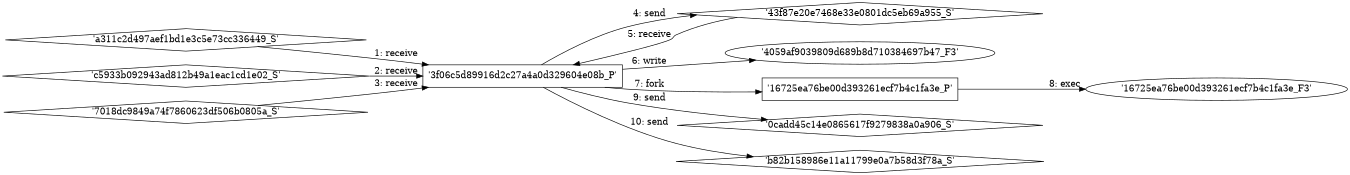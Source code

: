 digraph "D:\Learning\Paper\apt\基于CTI的攻击预警\Dataset\攻击图\ASGfromALLCTI\Threat Roundup for July 17 to July 24.dot" {
rankdir="LR"
size="9"
fixedsize="false"
splines="true"
nodesep=0.3
ranksep=0
fontsize=10
overlap="scalexy"
engine= "neato"
	"'3f06c5d89916d2c27a4a0d329604e08b_P'" [node_type=Process shape=box]
	"'a311c2d497aef1bd1e3c5e73cc336449_S'" [node_type=Socket shape=diamond]
	"'a311c2d497aef1bd1e3c5e73cc336449_S'" -> "'3f06c5d89916d2c27a4a0d329604e08b_P'" [label="1: receive"]
	"'3f06c5d89916d2c27a4a0d329604e08b_P'" [node_type=Process shape=box]
	"'c5933b092943ad812b49a1eac1cd1e02_S'" [node_type=Socket shape=diamond]
	"'c5933b092943ad812b49a1eac1cd1e02_S'" -> "'3f06c5d89916d2c27a4a0d329604e08b_P'" [label="2: receive"]
	"'3f06c5d89916d2c27a4a0d329604e08b_P'" [node_type=Process shape=box]
	"'7018dc9849a74f7860623df506b0805a_S'" [node_type=Socket shape=diamond]
	"'7018dc9849a74f7860623df506b0805a_S'" -> "'3f06c5d89916d2c27a4a0d329604e08b_P'" [label="3: receive"]
	"'43f87e20e7468e33e0801dc5eb69a955_S'" [node_type=Socket shape=diamond]
	"'3f06c5d89916d2c27a4a0d329604e08b_P'" [node_type=Process shape=box]
	"'3f06c5d89916d2c27a4a0d329604e08b_P'" -> "'43f87e20e7468e33e0801dc5eb69a955_S'" [label="4: send"]
	"'43f87e20e7468e33e0801dc5eb69a955_S'" -> "'3f06c5d89916d2c27a4a0d329604e08b_P'" [label="5: receive"]
	"'4059af9039809d689b8d710384697b47_F3'" [node_type=file shape=ellipse]
	"'3f06c5d89916d2c27a4a0d329604e08b_P'" [node_type=Process shape=box]
	"'3f06c5d89916d2c27a4a0d329604e08b_P'" -> "'4059af9039809d689b8d710384697b47_F3'" [label="6: write"]
	"'3f06c5d89916d2c27a4a0d329604e08b_P'" [node_type=Process shape=box]
	"'16725ea76be00d393261ecf7b4c1fa3e_P'" [node_type=Process shape=box]
	"'3f06c5d89916d2c27a4a0d329604e08b_P'" -> "'16725ea76be00d393261ecf7b4c1fa3e_P'" [label="7: fork"]
	"'16725ea76be00d393261ecf7b4c1fa3e_P'" [node_type=Process shape=box]
	"'16725ea76be00d393261ecf7b4c1fa3e_F3'" [node_type=File shape=ellipse]
	"'16725ea76be00d393261ecf7b4c1fa3e_P'" -> "'16725ea76be00d393261ecf7b4c1fa3e_F3'" [label="8: exec"]
	"'0cadd45c14e0865617f9279838a0a906_S'" [node_type=Socket shape=diamond]
	"'3f06c5d89916d2c27a4a0d329604e08b_P'" [node_type=Process shape=box]
	"'3f06c5d89916d2c27a4a0d329604e08b_P'" -> "'0cadd45c14e0865617f9279838a0a906_S'" [label="9: send"]
	"'b82b158986e11a11799e0a7b58d3f78a_S'" [node_type=Socket shape=diamond]
	"'3f06c5d89916d2c27a4a0d329604e08b_P'" [node_type=Process shape=box]
	"'3f06c5d89916d2c27a4a0d329604e08b_P'" -> "'b82b158986e11a11799e0a7b58d3f78a_S'" [label="10: send"]
}
